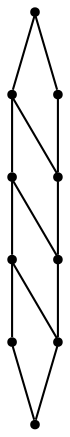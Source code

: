 graph {
  node [shape=point,comment="{\"directed\":false,\"doi\":\"10.1007/978-3-030-68766-3_32\",\"figure\":\"3 (2)\"}"]

  v0 [pos="1590.1533675710598,275.96984186743884"]
  v1 [pos="1590.1533675710598,375.9815207588442"]
  v2 [pos="1523.4760788950632,275.96984186743884"]
  v3 [pos="1523.4760788950632,375.9815207588442"]
  v4 [pos="1390.1215015430696,275.96984186743884"]
  v5 [pos="1390.1215015430696,375.9815207588442"]
  v6 [pos="1323.444212867073,275.96984186743884"]
  v7 [pos="1323.4442128670728,375.9815207588442"]
  v8 [pos="1256.7669241910762,275.96984186743884"]
  v9 [pos="1256.7669241910762,375.9815207588442"]

  v0 -- v1 [id="-1",pos="1590.1533675710598,275.96984186743884 1590.1533675710598,375.9815207588442 1590.1533675710598,375.9815207588442 1590.1533675710598,375.9815207588442"]
  v9 -- v7 [id="-3",pos="1256.7669241910762,375.9815207588442 1323.4442128670728,375.9815207588442 1323.4442128670728,375.9815207588442 1323.4442128670728,375.9815207588442"]
  v7 -- v5 [id="-4",pos="1323.4442128670728,375.9815207588442 1390.1215015430696,375.9815207588442 1390.1215015430696,375.9815207588442 1390.1215015430696,375.9815207588442"]
  v5 -- v3 [id="-5",pos="1390.1215015430696,375.9815207588442 1523.4760788950632,375.9815207588442 1523.4760788950632,375.9815207588442 1523.4760788950632,375.9815207588442"]
  v3 -- v1 [id="-6",pos="1523.4760788950632,375.9815207588442 1590.1533675710598,375.9815207588442 1590.1533675710598,375.9815207588442 1590.1533675710598,375.9815207588442"]
  v8 -- v6 [id="-9",pos="1256.7669241910762,275.96984186743884 1323.444212867073,275.96984186743884 1323.444212867073,275.96984186743884 1323.444212867073,275.96984186743884"]
  v6 -- v4 [id="-10",pos="1323.444212867073,275.96984186743884 1390.1215015430696,275.96984186743884 1390.1215015430696,275.96984186743884 1390.1215015430696,275.96984186743884"]
  v4 -- v2 [id="-11",pos="1390.1215015430696,275.96984186743884 1523.4760788950632,275.96984186743884 1523.4760788950632,275.96984186743884 1523.4760788950632,275.96984186743884"]
  v2 -- v0 [id="-12",pos="1523.4760788950632,275.96984186743884 1590.1533675710598,275.96984186743884 1590.1533675710598,275.96984186743884 1590.1533675710598,275.96984186743884"]
  v8 -- v9 [id="-14",pos="1256.7669241910762,275.96984186743884 1256.7669241910762,375.9815207588442 1256.7669241910762,375.9815207588442 1256.7669241910762,375.9815207588442"]
  v6 -- v7 [id="-15",pos="1323.444212867073,275.96984186743884 1323.4442128670728,375.9815207588442 1323.4442128670728,375.9815207588442 1323.4442128670728,375.9815207588442"]
  v4 -- v5 [id="-16",pos="1390.1215015430696,275.96984186743884 1390.1215015430696,375.9815207588442 1390.1215015430696,375.9815207588442 1390.1215015430696,375.9815207588442"]
  v2 -- v3 [id="-17",pos="1523.4760788950632,275.96984186743884 1523.4760788950632,375.9815207588442 1523.4760788950632,375.9815207588442 1523.4760788950632,375.9815207588442"]
}